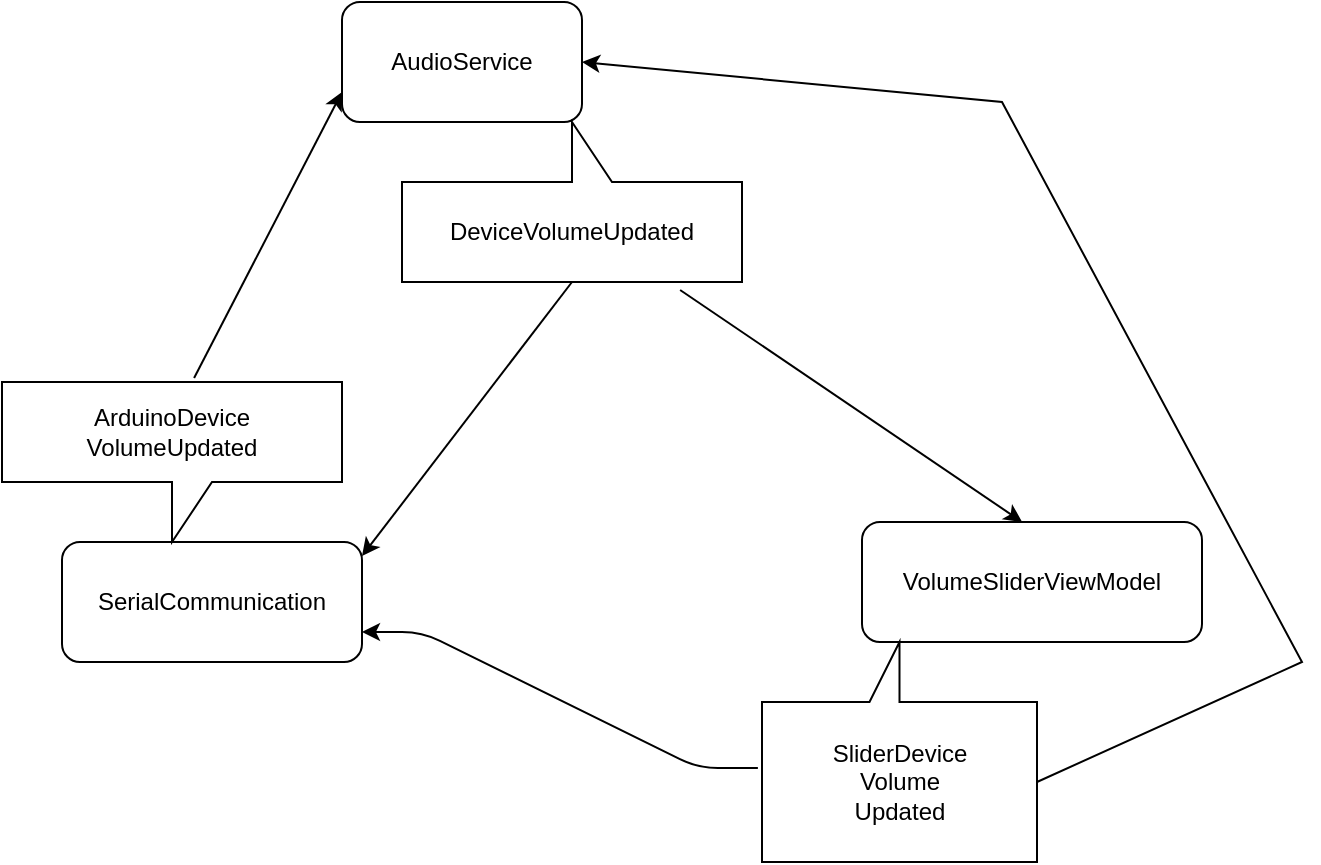 <mxfile version="14.9.4" type="device"><diagram id="n8lbloSFEmauVyuSXybm" name="Page-1"><mxGraphModel dx="2062" dy="1084" grid="1" gridSize="10" guides="1" tooltips="1" connect="1" arrows="1" fold="1" page="1" pageScale="1" pageWidth="827" pageHeight="1169" math="0" shadow="0"><root><mxCell id="0"/><mxCell id="1" parent="0"/><mxCell id="3YZZE-5sdTxrzbI5sC0L-1" value="&lt;div&gt;AudioService&lt;/div&gt;" style="rounded=1;whiteSpace=wrap;html=1;" vertex="1" parent="1"><mxGeometry x="260" y="150" width="120" height="60" as="geometry"/></mxCell><mxCell id="3YZZE-5sdTxrzbI5sC0L-2" value="" style="endArrow=classic;html=1;exitX=0.818;exitY=-0.05;exitDx=0;exitDy=0;exitPerimeter=0;entryX=0.471;entryY=0;entryDx=0;entryDy=0;entryPerimeter=0;" edge="1" parent="1" source="3YZZE-5sdTxrzbI5sC0L-8" target="3YZZE-5sdTxrzbI5sC0L-4"><mxGeometry width="50" height="50" relative="1" as="geometry"><mxPoint x="390" y="580" as="sourcePoint"/><mxPoint x="290" y="340" as="targetPoint"/><Array as="points"/></mxGeometry></mxCell><mxCell id="3YZZE-5sdTxrzbI5sC0L-3" value="" style="endArrow=classic;html=1;entryX=0;entryY=0.75;entryDx=0;entryDy=0;exitX=0.565;exitY=-0.025;exitDx=0;exitDy=0;exitPerimeter=0;" edge="1" parent="1" source="3YZZE-5sdTxrzbI5sC0L-7" target="3YZZE-5sdTxrzbI5sC0L-1"><mxGeometry width="50" height="50" relative="1" as="geometry"><mxPoint x="341" y="340" as="sourcePoint"/><mxPoint x="440" y="530" as="targetPoint"/><Array as="points"/></mxGeometry></mxCell><mxCell id="3YZZE-5sdTxrzbI5sC0L-4" value="VolumeSliderViewModel" style="rounded=1;whiteSpace=wrap;html=1;" vertex="1" parent="1"><mxGeometry x="520" y="410" width="170" height="60" as="geometry"/></mxCell><mxCell id="3YZZE-5sdTxrzbI5sC0L-5" value="SerialCommunication" style="rounded=1;whiteSpace=wrap;html=1;" vertex="1" parent="1"><mxGeometry x="120" y="420" width="150" height="60" as="geometry"/></mxCell><mxCell id="3YZZE-5sdTxrzbI5sC0L-7" value="&lt;div&gt;ArduinoDevice&lt;/div&gt;&lt;div&gt;VolumeUpdated&lt;/div&gt;" style="shape=callout;whiteSpace=wrap;html=1;perimeter=calloutPerimeter;" vertex="1" parent="1"><mxGeometry x="90" y="340" width="170" height="80" as="geometry"/></mxCell><mxCell id="3YZZE-5sdTxrzbI5sC0L-9" style="rounded=0;orthogonalLoop=1;jettySize=auto;html=1;exitX=0.5;exitY=0;exitDx=0;exitDy=0;exitPerimeter=0;entryX=1;entryY=0.117;entryDx=0;entryDy=0;entryPerimeter=0;" edge="1" parent="1" source="3YZZE-5sdTxrzbI5sC0L-8" target="3YZZE-5sdTxrzbI5sC0L-5"><mxGeometry relative="1" as="geometry"><mxPoint x="300" y="390" as="targetPoint"/></mxGeometry></mxCell><mxCell id="3YZZE-5sdTxrzbI5sC0L-8" value="DeviceVolumeUpdated" style="shape=callout;whiteSpace=wrap;html=1;perimeter=calloutPerimeter;flipH=0;flipV=1;" vertex="1" parent="1"><mxGeometry x="290" y="210" width="170" height="80" as="geometry"/></mxCell><mxCell id="3YZZE-5sdTxrzbI5sC0L-12" style="rounded=0;orthogonalLoop=1;jettySize=auto;html=1;exitX=0;exitY=0;exitDx=0;exitDy=40;exitPerimeter=0;entryX=1;entryY=0.5;entryDx=0;entryDy=0;" edge="1" parent="1" source="3YZZE-5sdTxrzbI5sC0L-10" target="3YZZE-5sdTxrzbI5sC0L-1"><mxGeometry relative="1" as="geometry"><mxPoint x="780" y="440" as="targetPoint"/><Array as="points"><mxPoint x="740" y="480"/><mxPoint x="590" y="200"/></Array></mxGeometry></mxCell><mxCell id="3YZZE-5sdTxrzbI5sC0L-10" value="SliderDevice&lt;br&gt;Volume&lt;br&gt;&lt;div&gt;Updated&lt;/div&gt;" style="shape=callout;whiteSpace=wrap;html=1;perimeter=calloutPerimeter;rotation=0;base=15;flipH=1;flipV=1;" vertex="1" parent="1"><mxGeometry x="470" y="470" width="137.5" height="110" as="geometry"/></mxCell><mxCell id="3YZZE-5sdTxrzbI5sC0L-11" value="" style="endArrow=classic;html=1;edgeStyle=entityRelationEdgeStyle;entryX=1;entryY=0.75;entryDx=0;entryDy=0;exitX=1.015;exitY=0.427;exitDx=0;exitDy=0;exitPerimeter=0;" edge="1" parent="1" source="3YZZE-5sdTxrzbI5sC0L-10" target="3YZZE-5sdTxrzbI5sC0L-5"><mxGeometry width="50" height="50" relative="1" as="geometry"><mxPoint x="295" y="560" as="sourcePoint"/><mxPoint x="345" y="510" as="targetPoint"/></mxGeometry></mxCell></root></mxGraphModel></diagram></mxfile>